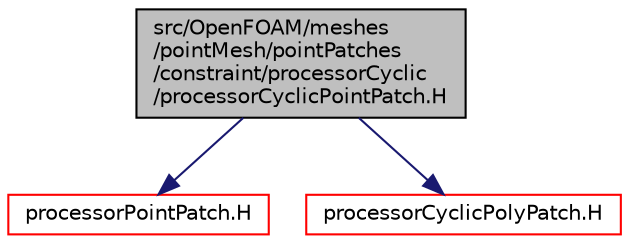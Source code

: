 digraph "src/OpenFOAM/meshes/pointMesh/pointPatches/constraint/processorCyclic/processorCyclicPointPatch.H"
{
  bgcolor="transparent";
  edge [fontname="Helvetica",fontsize="10",labelfontname="Helvetica",labelfontsize="10"];
  node [fontname="Helvetica",fontsize="10",shape=record];
  Node0 [label="src/OpenFOAM/meshes\l/pointMesh/pointPatches\l/constraint/processorCyclic\l/processorCyclicPointPatch.H",height=0.2,width=0.4,color="black", fillcolor="grey75", style="filled", fontcolor="black"];
  Node0 -> Node1 [color="midnightblue",fontsize="10",style="solid",fontname="Helvetica"];
  Node1 [label="processorPointPatch.H",height=0.2,width=0.4,color="red",URL="$a12221.html"];
  Node0 -> Node246 [color="midnightblue",fontsize="10",style="solid",fontname="Helvetica"];
  Node246 [label="processorCyclicPolyPatch.H",height=0.2,width=0.4,color="red",URL="$a12491.html"];
}
